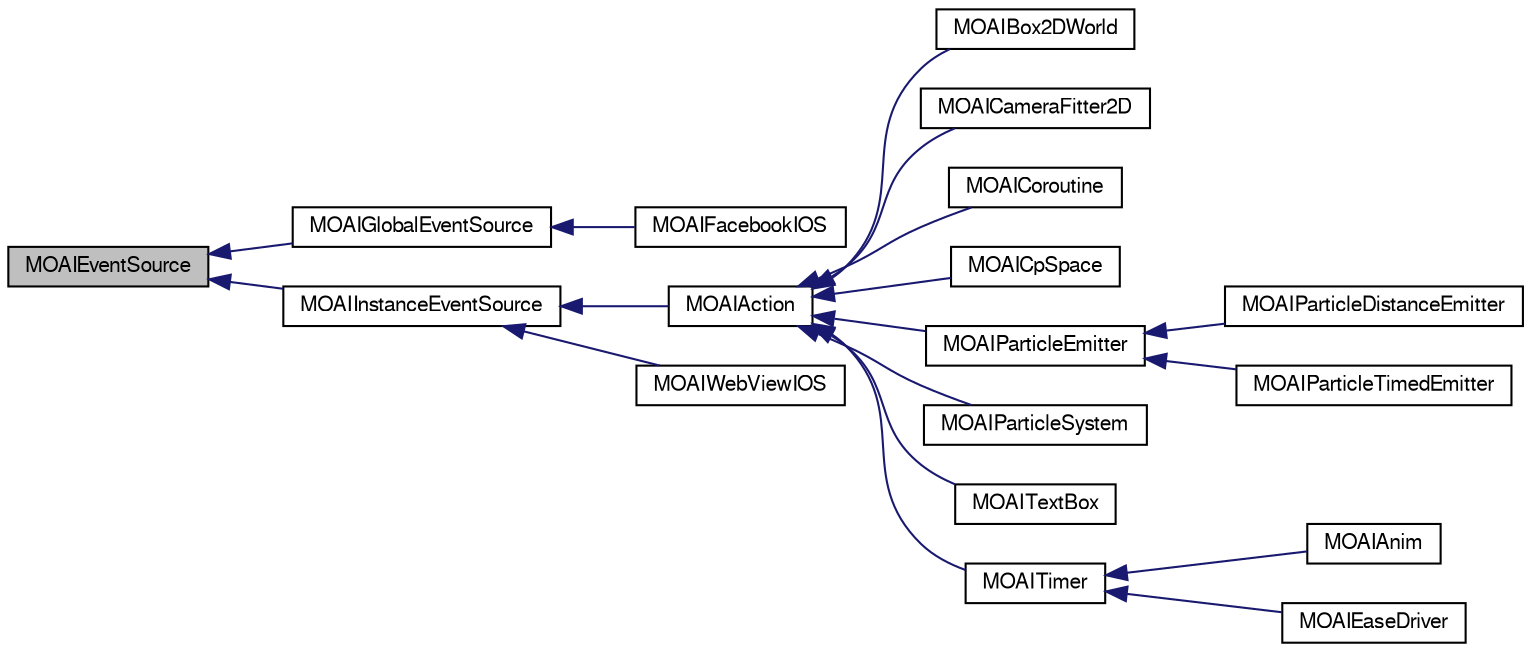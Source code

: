digraph G
{
  edge [fontname="FreeSans",fontsize="10",labelfontname="FreeSans",labelfontsize="10"];
  node [fontname="FreeSans",fontsize="10",shape=record];
  rankdir=LR;
  Node1 [label="MOAIEventSource",height=0.2,width=0.4,color="black", fillcolor="grey75", style="filled" fontcolor="black"];
  Node1 -> Node2 [dir=back,color="midnightblue",fontsize="10",style="solid",fontname="FreeSans"];
  Node2 [label="MOAIGlobalEventSource",height=0.2,width=0.4,color="black", fillcolor="white", style="filled",URL="$class_m_o_a_i_global_event_source.html",tooltip="Derivation of MOAIEventSource for global lua objects."];
  Node2 -> Node3 [dir=back,color="midnightblue",fontsize="10",style="solid",fontname="FreeSans"];
  Node3 [label="MOAIFacebookIOS",height=0.2,width=0.4,color="black", fillcolor="white", style="filled",URL="$class_m_o_a_i_facebook_i_o_s.html",tooltip="Wrapper for Facebook integration on iOS devices. Facebook provides social integration for sharing on ..."];
  Node1 -> Node4 [dir=back,color="midnightblue",fontsize="10",style="solid",fontname="FreeSans"];
  Node4 [label="MOAIInstanceEventSource",height=0.2,width=0.4,color="black", fillcolor="white", style="filled",URL="$class_m_o_a_i_instance_event_source.html",tooltip="Derivation of MOAIEventSource for non-global lua objects."];
  Node4 -> Node5 [dir=back,color="midnightblue",fontsize="10",style="solid",fontname="FreeSans"];
  Node5 [label="MOAIAction",height=0.2,width=0.4,color="black", fillcolor="white", style="filled",URL="$class_m_o_a_i_action.html",tooltip="Base class for actions.   	&lt;table cellpadding=&quot;8&quot;&gt;&lt;tr&gt; &lt;td vertical-align=&q..."];
  Node5 -> Node6 [dir=back,color="midnightblue",fontsize="10",style="solid",fontname="FreeSans"];
  Node6 [label="MOAIBox2DWorld",height=0.2,width=0.4,color="black", fillcolor="white", style="filled",URL="$class_m_o_a_i_box2_d_world.html",tooltip="Box2D world.   	&lt;table cellpadding=&quot;8&quot;&gt;&lt;tr&gt; &lt;td vertical-align=&quot;top&quo..."];
  Node5 -> Node7 [dir=back,color="midnightblue",fontsize="10",style="solid",fontname="FreeSans"];
  Node7 [label="MOAICameraFitter2D",height=0.2,width=0.4,color="black", fillcolor="white", style="filled",URL="$class_m_o_a_i_camera_fitter2_d.html",tooltip="Action to dynamically fit a camera transform to a set of targets given a viewport and world space con..."];
  Node5 -> Node8 [dir=back,color="midnightblue",fontsize="10",style="solid",fontname="FreeSans"];
  Node8 [label="MOAICoroutine",height=0.2,width=0.4,color="black", fillcolor="white", style="filled",URL="$class_m_o_a_i_coroutine.html",tooltip="Binds a Lua coroutine to a MOAIAction."];
  Node5 -> Node9 [dir=back,color="midnightblue",fontsize="10",style="solid",fontname="FreeSans"];
  Node9 [label="MOAICpSpace",height=0.2,width=0.4,color="black", fillcolor="white", style="filled",URL="$class_m_o_a_i_cp_space.html",tooltip="Chipmunk Space.   	&lt;table cellpadding=&quot;8&quot;&gt;&lt;tr&gt; &lt;td vertical-align=&quot;top&..."];
  Node5 -> Node10 [dir=back,color="midnightblue",fontsize="10",style="solid",fontname="FreeSans"];
  Node10 [label="MOAIParticleEmitter",height=0.2,width=0.4,color="black", fillcolor="white", style="filled",URL="$class_m_o_a_i_particle_emitter.html",tooltip="Particle emitter."];
  Node10 -> Node11 [dir=back,color="midnightblue",fontsize="10",style="solid",fontname="FreeSans"];
  Node11 [label="MOAIParticleDistanceEmitter",height=0.2,width=0.4,color="black", fillcolor="white", style="filled",URL="$class_m_o_a_i_particle_distance_emitter.html",tooltip="Particle emitter."];
  Node10 -> Node12 [dir=back,color="midnightblue",fontsize="10",style="solid",fontname="FreeSans"];
  Node12 [label="MOAIParticleTimedEmitter",height=0.2,width=0.4,color="black", fillcolor="white", style="filled",URL="$class_m_o_a_i_particle_timed_emitter.html",tooltip="Particle emitter."];
  Node5 -> Node13 [dir=back,color="midnightblue",fontsize="10",style="solid",fontname="FreeSans"];
  Node13 [label="MOAIParticleSystem",height=0.2,width=0.4,color="black", fillcolor="white", style="filled",URL="$class_m_o_a_i_particle_system.html",tooltip="Particle system."];
  Node5 -> Node14 [dir=back,color="midnightblue",fontsize="10",style="solid",fontname="FreeSans"];
  Node14 [label="MOAITextBox",height=0.2,width=0.4,color="black", fillcolor="white", style="filled",URL="$class_m_o_a_i_text_box.html"];
  Node5 -> Node15 [dir=back,color="midnightblue",fontsize="10",style="solid",fontname="FreeSans"];
  Node15 [label="MOAITimer",height=0.2,width=0.4,color="black", fillcolor="white", style="filled",URL="$class_m_o_a_i_timer.html",tooltip="Timer class for driving curves and animations.   	&lt;table cellpadding=&quot;8&quot;&gt;&lt;tr&gt; &..."];
  Node15 -> Node16 [dir=back,color="midnightblue",fontsize="10",style="solid",fontname="FreeSans"];
  Node16 [label="MOAIAnim",height=0.2,width=0.4,color="black", fillcolor="white", style="filled",URL="$class_m_o_a_i_anim.html",tooltip="Bind anim curves to nodes and provides timer controls for anim playback."];
  Node15 -> Node17 [dir=back,color="midnightblue",fontsize="10",style="solid",fontname="FreeSans"];
  Node17 [label="MOAIEaseDriver",height=0.2,width=0.4,color="black", fillcolor="white", style="filled",URL="$class_m_o_a_i_ease_driver.html",tooltip="Action that applies simple ease curves to node attributes."];
  Node4 -> Node18 [dir=back,color="midnightblue",fontsize="10",style="solid",fontname="FreeSans"];
  Node18 [label="MOAIWebViewIOS",height=0.2,width=0.4,color="black", fillcolor="white", style="filled",URL="$class_m_o_a_i_web_view_i_o_s.html",tooltip="Wrapper for UIWebView interaction on iOS devices.   	&lt;table cellpadding=&quot;8&quot;&gt;&lt;tr&gt..."];
}
